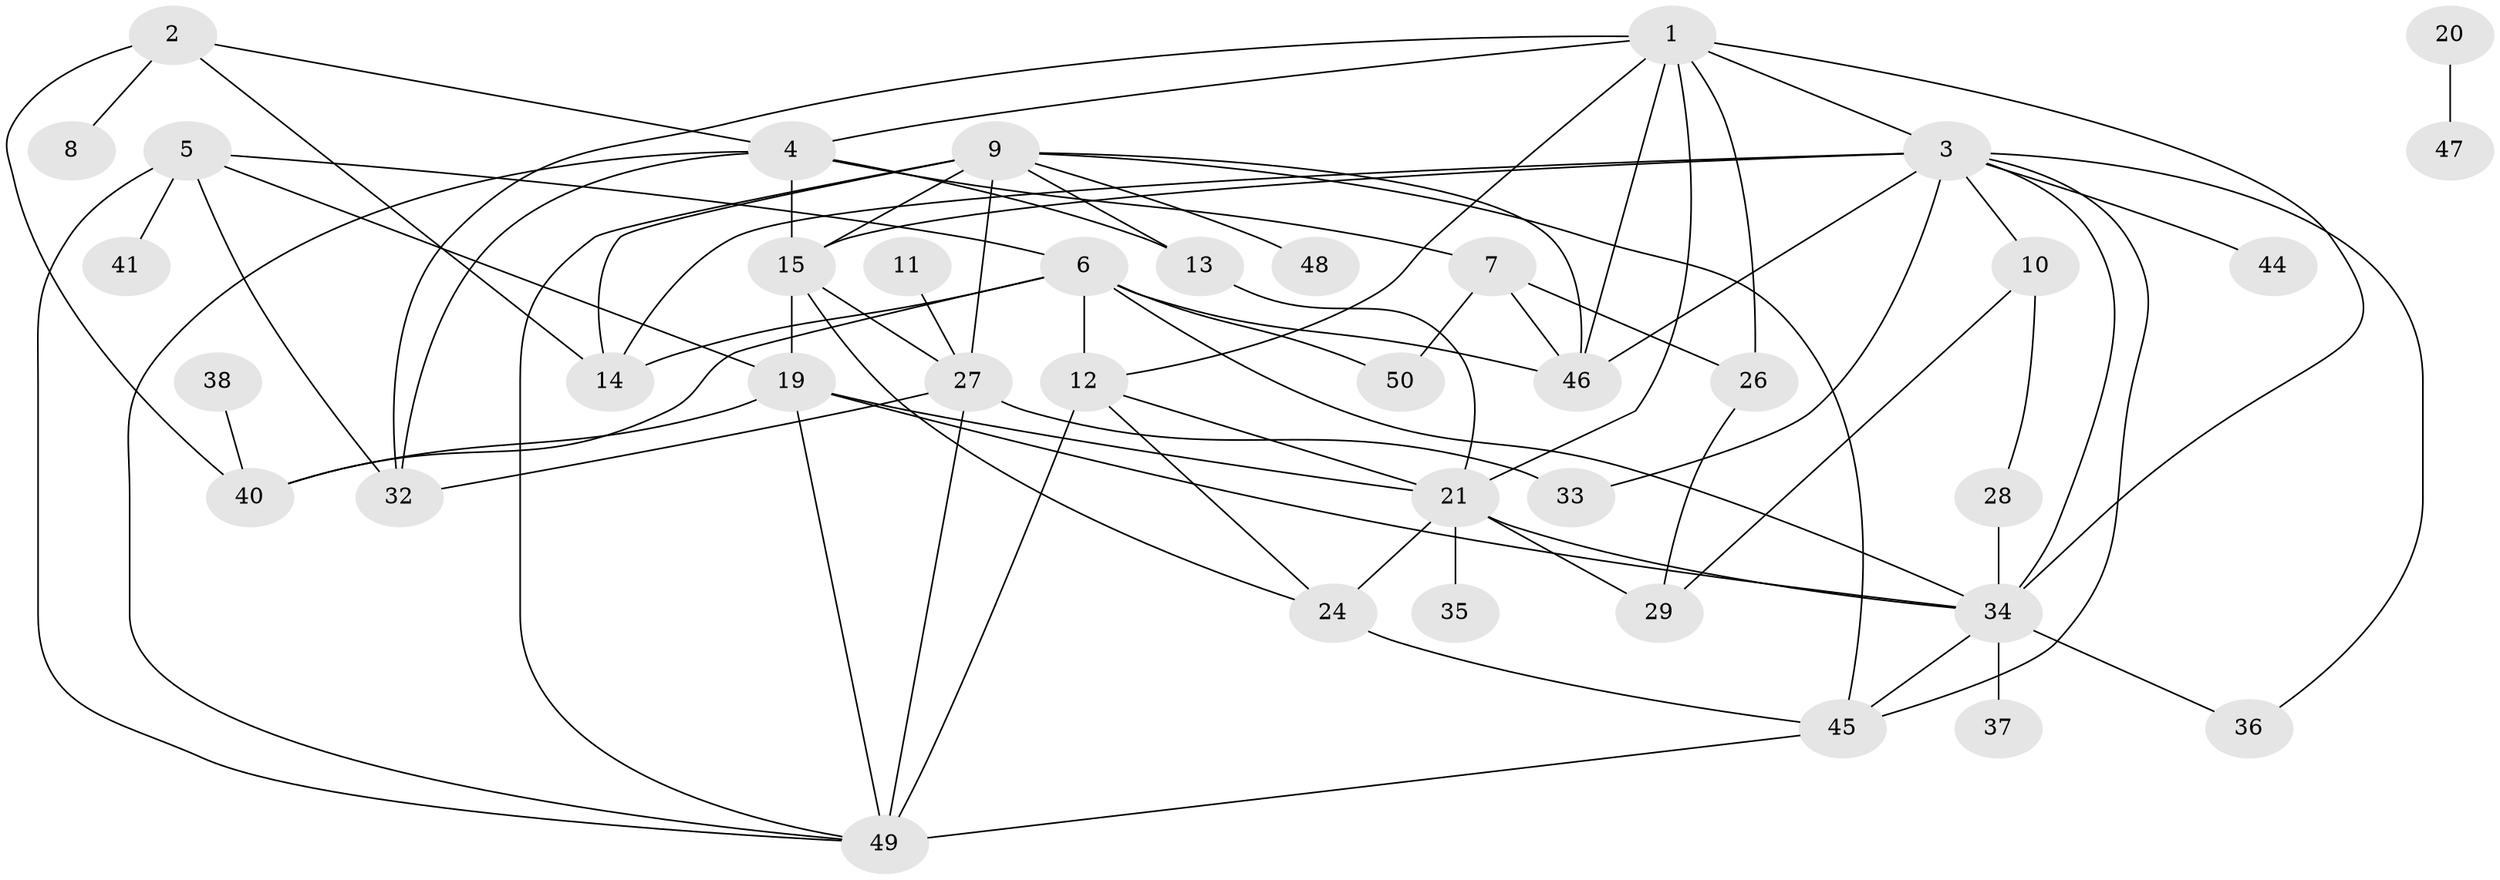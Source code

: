 // original degree distribution, {2: 0.19230769230769232, 6: 0.0673076923076923, 5: 0.10576923076923077, 1: 0.17307692307692307, 4: 0.18269230769230768, 3: 0.15384615384615385, 0: 0.11538461538461539, 7: 0.009615384615384616}
// Generated by graph-tools (version 1.1) at 2025/33/03/09/25 02:33:46]
// undirected, 39 vertices, 78 edges
graph export_dot {
graph [start="1"]
  node [color=gray90,style=filled];
  1;
  2;
  3;
  4;
  5;
  6;
  7;
  8;
  9;
  10;
  11;
  12;
  13;
  14;
  15;
  19;
  20;
  21;
  24;
  26;
  27;
  28;
  29;
  32;
  33;
  34;
  35;
  36;
  37;
  38;
  40;
  41;
  44;
  45;
  46;
  47;
  48;
  49;
  50;
  1 -- 3 [weight=1.0];
  1 -- 4 [weight=1.0];
  1 -- 12 [weight=1.0];
  1 -- 21 [weight=1.0];
  1 -- 26 [weight=1.0];
  1 -- 32 [weight=1.0];
  1 -- 34 [weight=1.0];
  1 -- 46 [weight=1.0];
  2 -- 4 [weight=1.0];
  2 -- 8 [weight=1.0];
  2 -- 14 [weight=1.0];
  2 -- 40 [weight=1.0];
  3 -- 10 [weight=2.0];
  3 -- 14 [weight=1.0];
  3 -- 15 [weight=1.0];
  3 -- 33 [weight=2.0];
  3 -- 34 [weight=1.0];
  3 -- 36 [weight=1.0];
  3 -- 44 [weight=1.0];
  3 -- 45 [weight=1.0];
  3 -- 46 [weight=2.0];
  4 -- 7 [weight=1.0];
  4 -- 13 [weight=1.0];
  4 -- 15 [weight=1.0];
  4 -- 32 [weight=1.0];
  4 -- 49 [weight=1.0];
  5 -- 6 [weight=1.0];
  5 -- 19 [weight=1.0];
  5 -- 32 [weight=1.0];
  5 -- 41 [weight=1.0];
  5 -- 49 [weight=2.0];
  6 -- 12 [weight=1.0];
  6 -- 14 [weight=3.0];
  6 -- 34 [weight=1.0];
  6 -- 40 [weight=1.0];
  6 -- 46 [weight=1.0];
  6 -- 50 [weight=1.0];
  7 -- 26 [weight=1.0];
  7 -- 46 [weight=1.0];
  7 -- 50 [weight=1.0];
  9 -- 13 [weight=1.0];
  9 -- 14 [weight=3.0];
  9 -- 15 [weight=1.0];
  9 -- 27 [weight=1.0];
  9 -- 45 [weight=2.0];
  9 -- 46 [weight=1.0];
  9 -- 48 [weight=1.0];
  9 -- 49 [weight=1.0];
  10 -- 28 [weight=1.0];
  10 -- 29 [weight=1.0];
  11 -- 27 [weight=1.0];
  12 -- 21 [weight=1.0];
  12 -- 24 [weight=1.0];
  12 -- 49 [weight=3.0];
  13 -- 21 [weight=1.0];
  15 -- 19 [weight=1.0];
  15 -- 24 [weight=1.0];
  15 -- 27 [weight=1.0];
  19 -- 21 [weight=1.0];
  19 -- 34 [weight=1.0];
  19 -- 40 [weight=1.0];
  19 -- 49 [weight=1.0];
  20 -- 47 [weight=1.0];
  21 -- 24 [weight=1.0];
  21 -- 29 [weight=1.0];
  21 -- 34 [weight=1.0];
  21 -- 35 [weight=1.0];
  24 -- 45 [weight=1.0];
  26 -- 29 [weight=1.0];
  27 -- 32 [weight=1.0];
  27 -- 33 [weight=1.0];
  27 -- 49 [weight=1.0];
  28 -- 34 [weight=3.0];
  34 -- 36 [weight=1.0];
  34 -- 37 [weight=1.0];
  34 -- 45 [weight=1.0];
  38 -- 40 [weight=1.0];
  45 -- 49 [weight=1.0];
}
